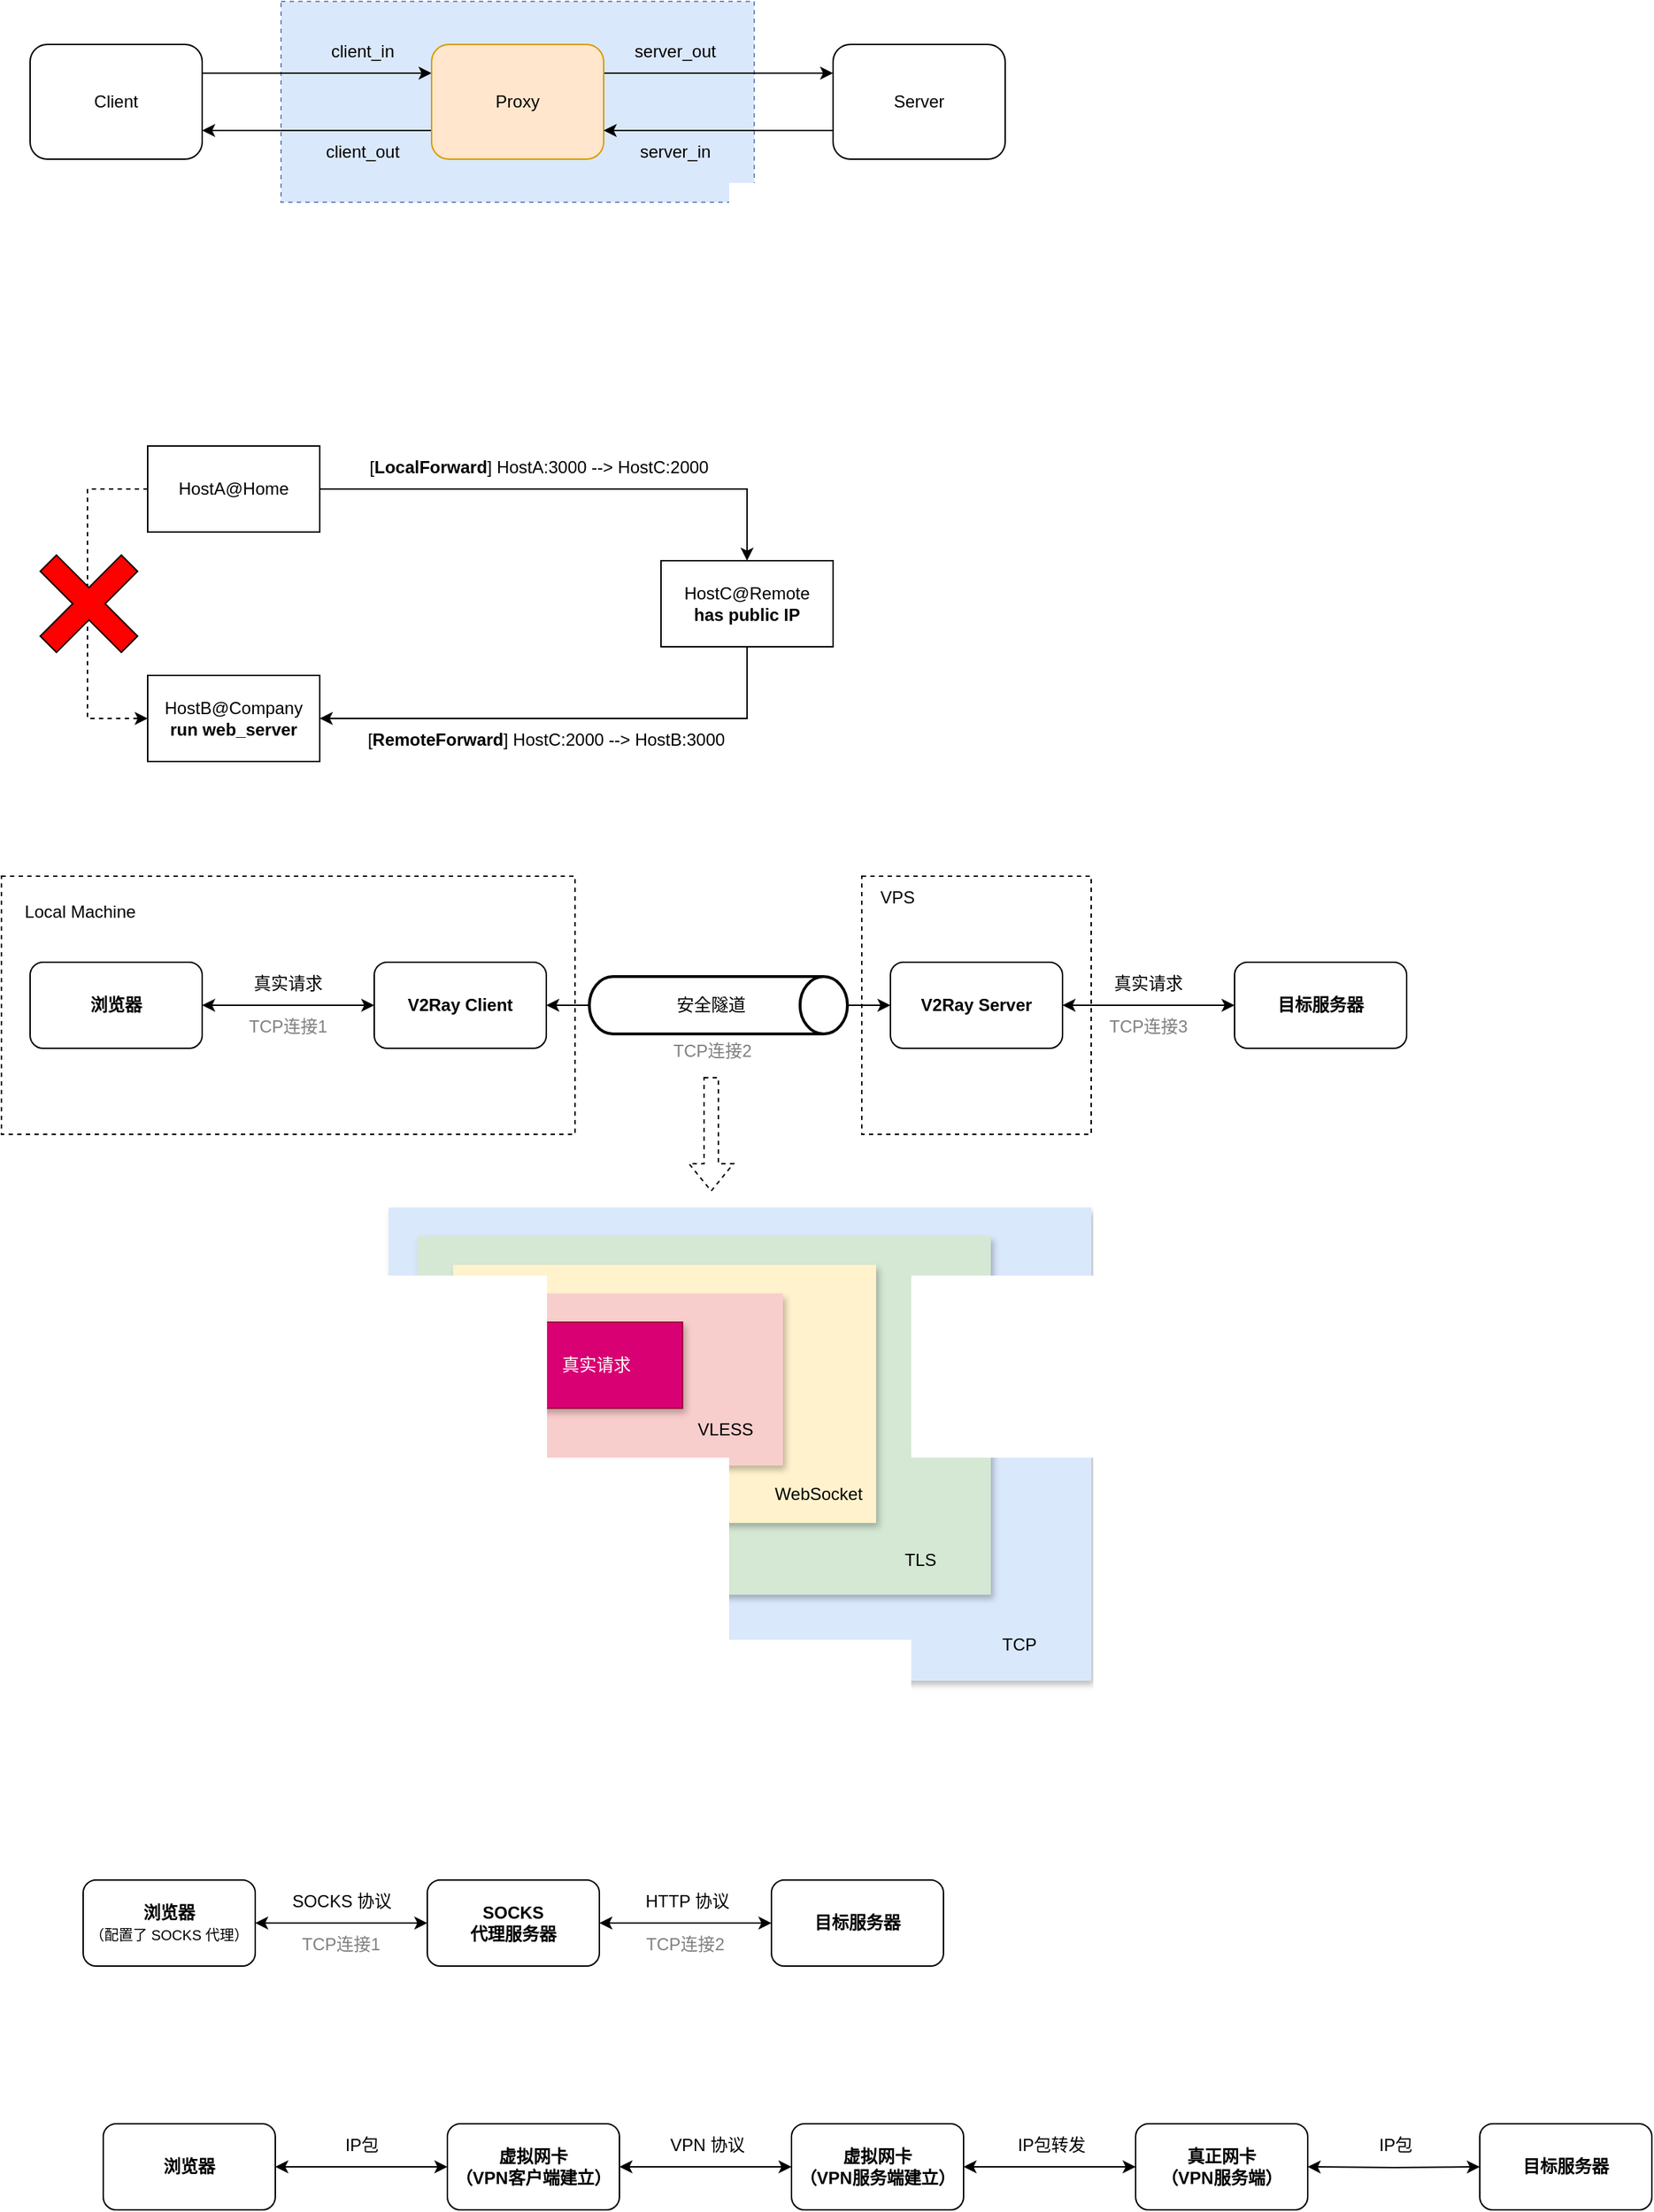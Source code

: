<mxfile version="21.2.9" type="github">
  <diagram name="Page-1" id="8XETg-70EDmgeIA6E9z_">
    <mxGraphModel dx="968" dy="692" grid="1" gridSize="10" guides="1" tooltips="1" connect="1" arrows="1" fold="1" page="1" pageScale="1" pageWidth="850" pageHeight="1100" math="0" shadow="0">
      <root>
        <mxCell id="0" />
        <mxCell id="1" parent="0" />
        <mxCell id="nLy7EduG_a8Vsz1NF6yK-32" value="" style="rounded=0;whiteSpace=wrap;html=1;fillColor=default;dashed=1;" parent="1" vertex="1">
          <mxGeometry x="620" y="780" width="160" height="180" as="geometry" />
        </mxCell>
        <mxCell id="nLy7EduG_a8Vsz1NF6yK-30" value="" style="rounded=0;whiteSpace=wrap;html=1;fillColor=default;dashed=1;" parent="1" vertex="1">
          <mxGeometry x="20" y="780" width="400" height="180" as="geometry" />
        </mxCell>
        <mxCell id="nLy7EduG_a8Vsz1NF6yK-4" value="" style="rounded=0;whiteSpace=wrap;html=1;fillColor=#dae8fc;strokeColor=none;shadow=1;" parent="1" vertex="1">
          <mxGeometry x="290" y="1011" width="490" height="330" as="geometry" />
        </mxCell>
        <mxCell id="nLy7EduG_a8Vsz1NF6yK-5" value="" style="rounded=0;whiteSpace=wrap;html=1;fillColor=#d5e8d4;strokeColor=none;shadow=1;" parent="1" vertex="1">
          <mxGeometry x="310" y="1031" width="400" height="250" as="geometry" />
        </mxCell>
        <mxCell id="nLy7EduG_a8Vsz1NF6yK-2" value="" style="rounded=0;whiteSpace=wrap;html=1;fillColor=#fff2cc;strokeColor=none;shadow=1;" parent="1" vertex="1">
          <mxGeometry x="335" y="1051" width="295" height="180" as="geometry" />
        </mxCell>
        <mxCell id="nLy7EduG_a8Vsz1NF6yK-3" value="" style="rounded=0;whiteSpace=wrap;html=1;fillColor=#f8cecc;strokeColor=none;shadow=1;" parent="1" vertex="1">
          <mxGeometry x="355" y="1071" width="210" height="120" as="geometry" />
        </mxCell>
        <mxCell id="RhbkSSskdxaJuLNrv9G9-12" value="" style="rounded=0;whiteSpace=wrap;html=1;fillColor=#dae8fc;dashed=1;strokeColor=#6c8ebf;" parent="1" vertex="1">
          <mxGeometry x="215" y="170" width="330" height="140" as="geometry" />
        </mxCell>
        <mxCell id="RhbkSSskdxaJuLNrv9G9-4" style="edgeStyle=orthogonalEdgeStyle;rounded=0;orthogonalLoop=1;jettySize=auto;html=1;exitX=1;exitY=0.25;exitDx=0;exitDy=0;entryX=0;entryY=0.25;entryDx=0;entryDy=0;" parent="1" source="RhbkSSskdxaJuLNrv9G9-1" target="RhbkSSskdxaJuLNrv9G9-2" edge="1">
          <mxGeometry relative="1" as="geometry" />
        </mxCell>
        <mxCell id="RhbkSSskdxaJuLNrv9G9-1" value="Client" style="rounded=1;whiteSpace=wrap;html=1;" parent="1" vertex="1">
          <mxGeometry x="40" y="200" width="120" height="80" as="geometry" />
        </mxCell>
        <mxCell id="RhbkSSskdxaJuLNrv9G9-5" style="edgeStyle=orthogonalEdgeStyle;rounded=0;orthogonalLoop=1;jettySize=auto;html=1;exitX=0;exitY=0.75;exitDx=0;exitDy=0;entryX=1;entryY=0.75;entryDx=0;entryDy=0;" parent="1" source="RhbkSSskdxaJuLNrv9G9-2" target="RhbkSSskdxaJuLNrv9G9-1" edge="1">
          <mxGeometry relative="1" as="geometry" />
        </mxCell>
        <mxCell id="RhbkSSskdxaJuLNrv9G9-6" style="edgeStyle=orthogonalEdgeStyle;rounded=0;orthogonalLoop=1;jettySize=auto;html=1;exitX=1;exitY=0.25;exitDx=0;exitDy=0;entryX=0;entryY=0.25;entryDx=0;entryDy=0;" parent="1" source="RhbkSSskdxaJuLNrv9G9-2" target="RhbkSSskdxaJuLNrv9G9-3" edge="1">
          <mxGeometry relative="1" as="geometry" />
        </mxCell>
        <mxCell id="RhbkSSskdxaJuLNrv9G9-2" value="Proxy" style="rounded=1;whiteSpace=wrap;html=1;fillColor=#ffe6cc;strokeColor=#d79b00;" parent="1" vertex="1">
          <mxGeometry x="320" y="200" width="120" height="80" as="geometry" />
        </mxCell>
        <mxCell id="RhbkSSskdxaJuLNrv9G9-7" style="edgeStyle=orthogonalEdgeStyle;rounded=0;orthogonalLoop=1;jettySize=auto;html=1;exitX=0;exitY=0.75;exitDx=0;exitDy=0;entryX=1;entryY=0.75;entryDx=0;entryDy=0;" parent="1" source="RhbkSSskdxaJuLNrv9G9-3" target="RhbkSSskdxaJuLNrv9G9-2" edge="1">
          <mxGeometry relative="1" as="geometry" />
        </mxCell>
        <mxCell id="RhbkSSskdxaJuLNrv9G9-3" value="Server" style="rounded=1;whiteSpace=wrap;html=1;" parent="1" vertex="1">
          <mxGeometry x="600" y="200" width="120" height="80" as="geometry" />
        </mxCell>
        <mxCell id="RhbkSSskdxaJuLNrv9G9-8" value="client_in" style="text;html=1;strokeColor=none;fillColor=none;align=center;verticalAlign=middle;whiteSpace=wrap;rounded=0;" parent="1" vertex="1">
          <mxGeometry x="242" y="190" width="60" height="30" as="geometry" />
        </mxCell>
        <mxCell id="RhbkSSskdxaJuLNrv9G9-9" value="client_out" style="text;html=1;strokeColor=none;fillColor=none;align=center;verticalAlign=middle;whiteSpace=wrap;rounded=0;" parent="1" vertex="1">
          <mxGeometry x="242" y="260" width="60" height="30" as="geometry" />
        </mxCell>
        <mxCell id="RhbkSSskdxaJuLNrv9G9-10" value="server_out" style="text;html=1;strokeColor=none;fillColor=none;align=center;verticalAlign=middle;whiteSpace=wrap;rounded=0;" parent="1" vertex="1">
          <mxGeometry x="460" y="190" width="60" height="30" as="geometry" />
        </mxCell>
        <mxCell id="RhbkSSskdxaJuLNrv9G9-11" value="server_in" style="text;html=1;strokeColor=none;fillColor=none;align=center;verticalAlign=middle;whiteSpace=wrap;rounded=0;" parent="1" vertex="1">
          <mxGeometry x="460" y="260" width="60" height="30" as="geometry" />
        </mxCell>
        <mxCell id="eDuGHIDuK_WC9twe6rPm-4" style="edgeStyle=orthogonalEdgeStyle;rounded=0;orthogonalLoop=1;jettySize=auto;html=1;exitX=1;exitY=0.5;exitDx=0;exitDy=0;entryX=0.5;entryY=0;entryDx=0;entryDy=0;" parent="1" source="eDuGHIDuK_WC9twe6rPm-1" target="eDuGHIDuK_WC9twe6rPm-3" edge="1">
          <mxGeometry relative="1" as="geometry" />
        </mxCell>
        <mxCell id="eDuGHIDuK_WC9twe6rPm-8" style="edgeStyle=orthogonalEdgeStyle;rounded=0;orthogonalLoop=1;jettySize=auto;html=1;exitX=0;exitY=0.5;exitDx=0;exitDy=0;entryX=0;entryY=0.5;entryDx=0;entryDy=0;dashed=1;" parent="1" source="eDuGHIDuK_WC9twe6rPm-1" target="eDuGHIDuK_WC9twe6rPm-2" edge="1">
          <mxGeometry relative="1" as="geometry">
            <Array as="points">
              <mxPoint x="80" y="510" />
              <mxPoint x="80" y="670" />
            </Array>
          </mxGeometry>
        </mxCell>
        <mxCell id="eDuGHIDuK_WC9twe6rPm-1" value="HostA@Home" style="rounded=0;whiteSpace=wrap;html=1;" parent="1" vertex="1">
          <mxGeometry x="122" y="480" width="120" height="60" as="geometry" />
        </mxCell>
        <mxCell id="eDuGHIDuK_WC9twe6rPm-2" value="HostB@Company&lt;br&gt;&lt;b&gt;run web_server&lt;/b&gt;" style="rounded=0;whiteSpace=wrap;html=1;" parent="1" vertex="1">
          <mxGeometry x="122" y="640" width="120" height="60" as="geometry" />
        </mxCell>
        <mxCell id="eDuGHIDuK_WC9twe6rPm-5" style="edgeStyle=orthogonalEdgeStyle;rounded=0;orthogonalLoop=1;jettySize=auto;html=1;exitX=0.5;exitY=1;exitDx=0;exitDy=0;entryX=1;entryY=0.5;entryDx=0;entryDy=0;" parent="1" source="eDuGHIDuK_WC9twe6rPm-3" target="eDuGHIDuK_WC9twe6rPm-2" edge="1">
          <mxGeometry relative="1" as="geometry" />
        </mxCell>
        <mxCell id="eDuGHIDuK_WC9twe6rPm-3" value="HostC@Remote&lt;br&gt;&lt;b&gt;has public IP&lt;/b&gt;" style="rounded=0;whiteSpace=wrap;html=1;" parent="1" vertex="1">
          <mxGeometry x="480" y="560" width="120" height="60" as="geometry" />
        </mxCell>
        <mxCell id="eDuGHIDuK_WC9twe6rPm-6" value="[&lt;b&gt;LocalForward&lt;/b&gt;] HostA:3000 --&amp;gt; HostC:2000" style="text;html=1;strokeColor=none;fillColor=none;align=center;verticalAlign=middle;whiteSpace=wrap;rounded=0;" parent="1" vertex="1">
          <mxGeometry x="270" y="480" width="250" height="30" as="geometry" />
        </mxCell>
        <mxCell id="eDuGHIDuK_WC9twe6rPm-7" value="[&lt;b&gt;RemoteForward&lt;/b&gt;] HostC:2000 --&amp;gt; HostB:3000" style="text;html=1;strokeColor=none;fillColor=none;align=center;verticalAlign=middle;whiteSpace=wrap;rounded=0;" parent="1" vertex="1">
          <mxGeometry x="260" y="670" width="280" height="30" as="geometry" />
        </mxCell>
        <mxCell id="eDuGHIDuK_WC9twe6rPm-9" value="" style="shape=cross;whiteSpace=wrap;html=1;rotation=45;fillColor=#FF0000;" parent="1" vertex="1">
          <mxGeometry x="41" y="550" width="80" height="80" as="geometry" />
        </mxCell>
        <mxCell id="nLy7EduG_a8Vsz1NF6yK-1" value="真实请求" style="rounded=0;whiteSpace=wrap;html=1;fillColor=#d80073;strokeColor=#A50040;shadow=1;glass=0;fontColor=#ffffff;" parent="1" vertex="1">
          <mxGeometry x="375" y="1091" width="120" height="60" as="geometry" />
        </mxCell>
        <mxCell id="nLy7EduG_a8Vsz1NF6yK-6" value="VLESS" style="text;html=1;strokeColor=none;fillColor=none;align=center;verticalAlign=middle;whiteSpace=wrap;rounded=0;" parent="1" vertex="1">
          <mxGeometry x="495" y="1151" width="60" height="30" as="geometry" />
        </mxCell>
        <mxCell id="nLy7EduG_a8Vsz1NF6yK-7" value="WebSocket" style="text;html=1;strokeColor=none;fillColor=none;align=center;verticalAlign=middle;whiteSpace=wrap;rounded=0;" parent="1" vertex="1">
          <mxGeometry x="560" y="1196" width="60" height="30" as="geometry" />
        </mxCell>
        <mxCell id="nLy7EduG_a8Vsz1NF6yK-8" value="TLS" style="text;html=1;strokeColor=none;fillColor=none;align=center;verticalAlign=middle;whiteSpace=wrap;rounded=0;" parent="1" vertex="1">
          <mxGeometry x="631" y="1242" width="60" height="30" as="geometry" />
        </mxCell>
        <mxCell id="nLy7EduG_a8Vsz1NF6yK-9" value="TCP" style="text;html=1;strokeColor=none;fillColor=none;align=center;verticalAlign=middle;whiteSpace=wrap;rounded=0;" parent="1" vertex="1">
          <mxGeometry x="700" y="1301" width="60" height="30" as="geometry" />
        </mxCell>
        <mxCell id="nLy7EduG_a8Vsz1NF6yK-16" style="edgeStyle=orthogonalEdgeStyle;rounded=0;orthogonalLoop=1;jettySize=auto;html=1;exitX=1;exitY=0.5;exitDx=0;exitDy=0;entryX=0;entryY=0.5;entryDx=0;entryDy=0;startArrow=classic;startFill=1;" parent="1" source="nLy7EduG_a8Vsz1NF6yK-10" target="nLy7EduG_a8Vsz1NF6yK-11" edge="1">
          <mxGeometry relative="1" as="geometry" />
        </mxCell>
        <mxCell id="nLy7EduG_a8Vsz1NF6yK-10" value="浏览器" style="rounded=1;whiteSpace=wrap;html=1;fontStyle=1" parent="1" vertex="1">
          <mxGeometry x="40" y="840" width="120" height="60" as="geometry" />
        </mxCell>
        <mxCell id="nLy7EduG_a8Vsz1NF6yK-21" style="edgeStyle=orthogonalEdgeStyle;rounded=0;orthogonalLoop=1;jettySize=auto;html=1;exitX=1;exitY=0.5;exitDx=0;exitDy=0;endArrow=none;endFill=0;entryX=0;entryY=0.5;entryDx=0;entryDy=0;entryPerimeter=0;startArrow=classic;startFill=1;" parent="1" source="nLy7EduG_a8Vsz1NF6yK-11" target="nLy7EduG_a8Vsz1NF6yK-23" edge="1">
          <mxGeometry relative="1" as="geometry">
            <mxPoint x="420" y="870" as="targetPoint" />
          </mxGeometry>
        </mxCell>
        <mxCell id="nLy7EduG_a8Vsz1NF6yK-11" value="V2Ray Client" style="rounded=1;whiteSpace=wrap;html=1;fontStyle=1" parent="1" vertex="1">
          <mxGeometry x="280" y="840" width="120" height="60" as="geometry" />
        </mxCell>
        <mxCell id="nLy7EduG_a8Vsz1NF6yK-18" style="edgeStyle=orthogonalEdgeStyle;rounded=0;orthogonalLoop=1;jettySize=auto;html=1;exitX=1;exitY=0.5;exitDx=0;exitDy=0;startArrow=classic;startFill=1;" parent="1" source="nLy7EduG_a8Vsz1NF6yK-12" target="nLy7EduG_a8Vsz1NF6yK-13" edge="1">
          <mxGeometry relative="1" as="geometry" />
        </mxCell>
        <mxCell id="nLy7EduG_a8Vsz1NF6yK-12" value="V2Ray Server" style="rounded=1;whiteSpace=wrap;html=1;fontStyle=1" parent="1" vertex="1">
          <mxGeometry x="640" y="840" width="120" height="60" as="geometry" />
        </mxCell>
        <mxCell id="nLy7EduG_a8Vsz1NF6yK-13" value="目标服务器" style="rounded=1;whiteSpace=wrap;html=1;fontStyle=1" parent="1" vertex="1">
          <mxGeometry x="880" y="840" width="120" height="60" as="geometry" />
        </mxCell>
        <mxCell id="nLy7EduG_a8Vsz1NF6yK-25" style="edgeStyle=orthogonalEdgeStyle;rounded=0;orthogonalLoop=1;jettySize=auto;html=1;exitX=1;exitY=0.5;exitDx=0;exitDy=0;exitPerimeter=0;entryX=0;entryY=0.5;entryDx=0;entryDy=0;" parent="1" source="nLy7EduG_a8Vsz1NF6yK-23" target="nLy7EduG_a8Vsz1NF6yK-12" edge="1">
          <mxGeometry relative="1" as="geometry" />
        </mxCell>
        <mxCell id="nLy7EduG_a8Vsz1NF6yK-23" value="" style="strokeWidth=2;html=1;shape=mxgraph.flowchart.direct_data;whiteSpace=wrap;" parent="1" vertex="1">
          <mxGeometry x="430" y="850" width="180" height="40" as="geometry" />
        </mxCell>
        <mxCell id="nLy7EduG_a8Vsz1NF6yK-26" value="安全隧道" style="text;html=1;strokeColor=none;fillColor=none;align=center;verticalAlign=middle;whiteSpace=wrap;rounded=0;" parent="1" vertex="1">
          <mxGeometry x="485" y="855" width="60" height="30" as="geometry" />
        </mxCell>
        <mxCell id="nLy7EduG_a8Vsz1NF6yK-27" value="真实请求" style="text;html=1;strokeColor=none;fillColor=none;align=center;verticalAlign=middle;whiteSpace=wrap;rounded=0;" parent="1" vertex="1">
          <mxGeometry x="190" y="840" width="60" height="30" as="geometry" />
        </mxCell>
        <mxCell id="nLy7EduG_a8Vsz1NF6yK-28" value="真实请求" style="text;html=1;strokeColor=none;fillColor=none;align=center;verticalAlign=middle;whiteSpace=wrap;rounded=0;" parent="1" vertex="1">
          <mxGeometry x="790" y="840" width="60" height="30" as="geometry" />
        </mxCell>
        <mxCell id="nLy7EduG_a8Vsz1NF6yK-29" value="" style="shape=flexArrow;endArrow=classic;html=1;rounded=0;dashed=1;" parent="1" edge="1">
          <mxGeometry width="50" height="50" relative="1" as="geometry">
            <mxPoint x="515" y="920" as="sourcePoint" />
            <mxPoint x="515" y="1000" as="targetPoint" />
          </mxGeometry>
        </mxCell>
        <mxCell id="nLy7EduG_a8Vsz1NF6yK-31" value="Local Machine" style="text;html=1;strokeColor=none;fillColor=none;align=center;verticalAlign=middle;whiteSpace=wrap;rounded=0;" parent="1" vertex="1">
          <mxGeometry x="30" y="790" width="90" height="30" as="geometry" />
        </mxCell>
        <mxCell id="nLy7EduG_a8Vsz1NF6yK-33" value="VPS" style="text;html=1;strokeColor=none;fillColor=none;align=center;verticalAlign=middle;whiteSpace=wrap;rounded=0;" parent="1" vertex="1">
          <mxGeometry x="620" y="780" width="50" height="30" as="geometry" />
        </mxCell>
        <mxCell id="3WjPgzuBG_YjzJ2R6KPt-1" value="&lt;font color=&quot;#808080&quot;&gt;TCP连接1&lt;/font&gt;" style="text;html=1;strokeColor=none;fillColor=none;align=center;verticalAlign=middle;whiteSpace=wrap;rounded=0;" parent="1" vertex="1">
          <mxGeometry x="190" y="870" width="60" height="30" as="geometry" />
        </mxCell>
        <mxCell id="3WjPgzuBG_YjzJ2R6KPt-2" value="&lt;font color=&quot;#808080&quot;&gt;TCP连接2&lt;/font&gt;" style="text;html=1;strokeColor=none;fillColor=none;align=center;verticalAlign=middle;whiteSpace=wrap;rounded=0;" parent="1" vertex="1">
          <mxGeometry x="486" y="887" width="60" height="30" as="geometry" />
        </mxCell>
        <mxCell id="3WjPgzuBG_YjzJ2R6KPt-3" value="&lt;font color=&quot;#808080&quot;&gt;TCP连接3&lt;/font&gt;" style="text;html=1;strokeColor=none;fillColor=none;align=center;verticalAlign=middle;whiteSpace=wrap;rounded=0;" parent="1" vertex="1">
          <mxGeometry x="790" y="870" width="60" height="30" as="geometry" />
        </mxCell>
        <mxCell id="nfXhNy4vDQ093EoNlY_l-1" style="edgeStyle=orthogonalEdgeStyle;rounded=0;orthogonalLoop=1;jettySize=auto;html=1;exitX=1;exitY=0.5;exitDx=0;exitDy=0;entryX=0;entryY=0.5;entryDx=0;entryDy=0;startArrow=classic;startFill=1;" edge="1" parent="1" source="nfXhNy4vDQ093EoNlY_l-2" target="nfXhNy4vDQ093EoNlY_l-4">
          <mxGeometry relative="1" as="geometry" />
        </mxCell>
        <mxCell id="nfXhNy4vDQ093EoNlY_l-2" value="浏览器&lt;br&gt;&lt;span style=&quot;font-weight: normal;&quot;&gt;&lt;font style=&quot;font-size: 10px;&quot;&gt;（配置了 SOCKS 代理）&lt;/font&gt;&lt;/span&gt;" style="rounded=1;whiteSpace=wrap;html=1;fontStyle=1" vertex="1" parent="1">
          <mxGeometry x="77" y="1480" width="120" height="60" as="geometry" />
        </mxCell>
        <mxCell id="nfXhNy4vDQ093EoNlY_l-4" value="SOCKS&lt;br&gt;代理服务器" style="rounded=1;whiteSpace=wrap;html=1;fontStyle=1" vertex="1" parent="1">
          <mxGeometry x="317" y="1480" width="120" height="60" as="geometry" />
        </mxCell>
        <mxCell id="nfXhNy4vDQ093EoNlY_l-5" value="SOCKS 协议" style="text;html=1;strokeColor=none;fillColor=none;align=center;verticalAlign=middle;whiteSpace=wrap;rounded=0;" vertex="1" parent="1">
          <mxGeometry x="220.5" y="1480" width="73" height="30" as="geometry" />
        </mxCell>
        <mxCell id="nfXhNy4vDQ093EoNlY_l-6" value="&lt;font color=&quot;#808080&quot;&gt;TCP连接1&lt;/font&gt;" style="text;html=1;strokeColor=none;fillColor=none;align=center;verticalAlign=middle;whiteSpace=wrap;rounded=0;" vertex="1" parent="1">
          <mxGeometry x="227" y="1510" width="60" height="30" as="geometry" />
        </mxCell>
        <mxCell id="nfXhNy4vDQ093EoNlY_l-7" style="edgeStyle=orthogonalEdgeStyle;rounded=0;orthogonalLoop=1;jettySize=auto;html=1;entryX=0;entryY=0.5;entryDx=0;entryDy=0;startArrow=classic;startFill=1;" edge="1" parent="1" target="nfXhNy4vDQ093EoNlY_l-8" source="nfXhNy4vDQ093EoNlY_l-4">
          <mxGeometry relative="1" as="geometry">
            <mxPoint x="437" y="1510" as="sourcePoint" />
          </mxGeometry>
        </mxCell>
        <mxCell id="nfXhNy4vDQ093EoNlY_l-8" value="目标服务器" style="rounded=1;whiteSpace=wrap;html=1;fontStyle=1" vertex="1" parent="1">
          <mxGeometry x="557" y="1480" width="120" height="60" as="geometry" />
        </mxCell>
        <mxCell id="nfXhNy4vDQ093EoNlY_l-9" value="HTTP 协议" style="text;html=1;strokeColor=none;fillColor=none;align=center;verticalAlign=middle;whiteSpace=wrap;rounded=0;" vertex="1" parent="1">
          <mxGeometry x="467" y="1480" width="63" height="30" as="geometry" />
        </mxCell>
        <mxCell id="nfXhNy4vDQ093EoNlY_l-10" value="&lt;font color=&quot;#808080&quot;&gt;TCP连接2&lt;/font&gt;" style="text;html=1;strokeColor=none;fillColor=none;align=center;verticalAlign=middle;whiteSpace=wrap;rounded=0;" vertex="1" parent="1">
          <mxGeometry x="467" y="1510" width="60" height="30" as="geometry" />
        </mxCell>
        <mxCell id="nfXhNy4vDQ093EoNlY_l-12" style="edgeStyle=orthogonalEdgeStyle;rounded=0;orthogonalLoop=1;jettySize=auto;html=1;exitX=1;exitY=0.5;exitDx=0;exitDy=0;entryX=0;entryY=0.5;entryDx=0;entryDy=0;startArrow=classic;startFill=1;" edge="1" parent="1" source="nfXhNy4vDQ093EoNlY_l-13" target="nfXhNy4vDQ093EoNlY_l-14">
          <mxGeometry relative="1" as="geometry" />
        </mxCell>
        <mxCell id="nfXhNy4vDQ093EoNlY_l-13" value="浏览器" style="rounded=1;whiteSpace=wrap;html=1;fontStyle=1" vertex="1" parent="1">
          <mxGeometry x="91" y="1650" width="120" height="60" as="geometry" />
        </mxCell>
        <mxCell id="nfXhNy4vDQ093EoNlY_l-14" value="虚拟网卡&lt;br&gt;（VPN客户端建立）" style="rounded=1;whiteSpace=wrap;html=1;fontStyle=1" vertex="1" parent="1">
          <mxGeometry x="331" y="1650" width="120" height="60" as="geometry" />
        </mxCell>
        <mxCell id="nfXhNy4vDQ093EoNlY_l-15" value="IP包" style="text;html=1;strokeColor=none;fillColor=none;align=center;verticalAlign=middle;whiteSpace=wrap;rounded=0;" vertex="1" parent="1">
          <mxGeometry x="234.5" y="1650" width="73" height="30" as="geometry" />
        </mxCell>
        <mxCell id="nfXhNy4vDQ093EoNlY_l-17" style="edgeStyle=orthogonalEdgeStyle;rounded=0;orthogonalLoop=1;jettySize=auto;html=1;entryX=0;entryY=0.5;entryDx=0;entryDy=0;startArrow=classic;startFill=1;" edge="1" parent="1" source="nfXhNy4vDQ093EoNlY_l-14" target="nfXhNy4vDQ093EoNlY_l-18">
          <mxGeometry relative="1" as="geometry">
            <mxPoint x="451" y="1680" as="sourcePoint" />
          </mxGeometry>
        </mxCell>
        <mxCell id="nfXhNy4vDQ093EoNlY_l-18" value="虚拟网卡&lt;br style=&quot;border-color: var(--border-color);&quot;&gt;（VPN服务端建立）" style="rounded=1;whiteSpace=wrap;html=1;fontStyle=1" vertex="1" parent="1">
          <mxGeometry x="571" y="1650" width="120" height="60" as="geometry" />
        </mxCell>
        <mxCell id="nfXhNy4vDQ093EoNlY_l-19" value="VPN 协议" style="text;html=1;strokeColor=none;fillColor=none;align=center;verticalAlign=middle;whiteSpace=wrap;rounded=0;" vertex="1" parent="1">
          <mxGeometry x="481" y="1650" width="63" height="30" as="geometry" />
        </mxCell>
        <mxCell id="nfXhNy4vDQ093EoNlY_l-21" style="edgeStyle=orthogonalEdgeStyle;rounded=0;orthogonalLoop=1;jettySize=auto;html=1;entryX=0;entryY=0.5;entryDx=0;entryDy=0;startArrow=classic;startFill=1;" edge="1" parent="1" target="nfXhNy4vDQ093EoNlY_l-22" source="nfXhNy4vDQ093EoNlY_l-18">
          <mxGeometry relative="1" as="geometry">
            <mxPoint x="691" y="1680" as="sourcePoint" />
          </mxGeometry>
        </mxCell>
        <mxCell id="nfXhNy4vDQ093EoNlY_l-22" value="真正网卡&lt;br style=&quot;border-color: var(--border-color);&quot;&gt;（VPN服务端）" style="rounded=1;whiteSpace=wrap;html=1;fontStyle=1" vertex="1" parent="1">
          <mxGeometry x="811" y="1650" width="120" height="60" as="geometry" />
        </mxCell>
        <mxCell id="nfXhNy4vDQ093EoNlY_l-23" value="IP包转发" style="text;html=1;strokeColor=none;fillColor=none;align=center;verticalAlign=middle;whiteSpace=wrap;rounded=0;" vertex="1" parent="1">
          <mxGeometry x="721" y="1650" width="63" height="30" as="geometry" />
        </mxCell>
        <mxCell id="nfXhNy4vDQ093EoNlY_l-24" style="edgeStyle=orthogonalEdgeStyle;rounded=0;orthogonalLoop=1;jettySize=auto;html=1;entryX=0;entryY=0.5;entryDx=0;entryDy=0;startArrow=classic;startFill=1;" edge="1" parent="1" target="nfXhNy4vDQ093EoNlY_l-25">
          <mxGeometry relative="1" as="geometry">
            <mxPoint x="931" y="1680" as="sourcePoint" />
          </mxGeometry>
        </mxCell>
        <mxCell id="nfXhNy4vDQ093EoNlY_l-25" value="目标服务器" style="rounded=1;whiteSpace=wrap;html=1;fontStyle=1" vertex="1" parent="1">
          <mxGeometry x="1051" y="1650" width="120" height="60" as="geometry" />
        </mxCell>
        <mxCell id="nfXhNy4vDQ093EoNlY_l-26" value="IP包" style="text;html=1;strokeColor=none;fillColor=none;align=center;verticalAlign=middle;whiteSpace=wrap;rounded=0;" vertex="1" parent="1">
          <mxGeometry x="961" y="1650" width="63" height="30" as="geometry" />
        </mxCell>
      </root>
    </mxGraphModel>
  </diagram>
</mxfile>
